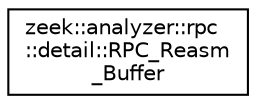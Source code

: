 digraph "Graphical Class Hierarchy"
{
 // LATEX_PDF_SIZE
  edge [fontname="Helvetica",fontsize="10",labelfontname="Helvetica",labelfontsize="10"];
  node [fontname="Helvetica",fontsize="10",shape=record];
  rankdir="LR";
  Node0 [label="zeek::analyzer::rpc\l::detail::RPC_Reasm\l_Buffer",height=0.2,width=0.4,color="black", fillcolor="white", style="filled",URL="$d7/df1/classzeek_1_1analyzer_1_1rpc_1_1detail_1_1RPC__Reasm__Buffer.html",tooltip=" "];
}

